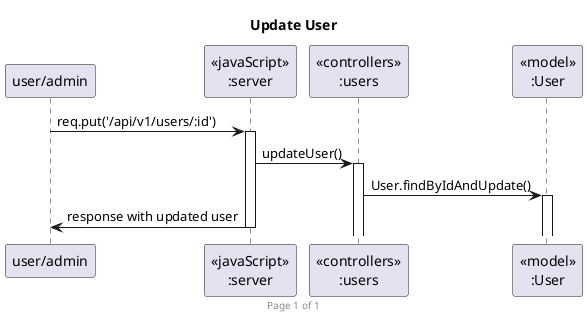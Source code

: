 @startuml Update User

footer Page %page% of %lastpage%
title "Update User"

participant "user/admin" as user
participant "<<javaScript>>\n:server" as server
participant "<<controllers>>\n:users" as controllerUsers
participant "<<model>>\n:User" as modelUser

' User sends PUT request to update user
user->server ++: req.put('/api/v1/users/:id')
' Server checks if user is authorized to update
server->controllerUsers ++: updateUser()
controllerUsers -> modelUser ++: User.findByIdAndUpdate()
' Server responds with the updated user data
server->user --: response with updated user

@enduml
